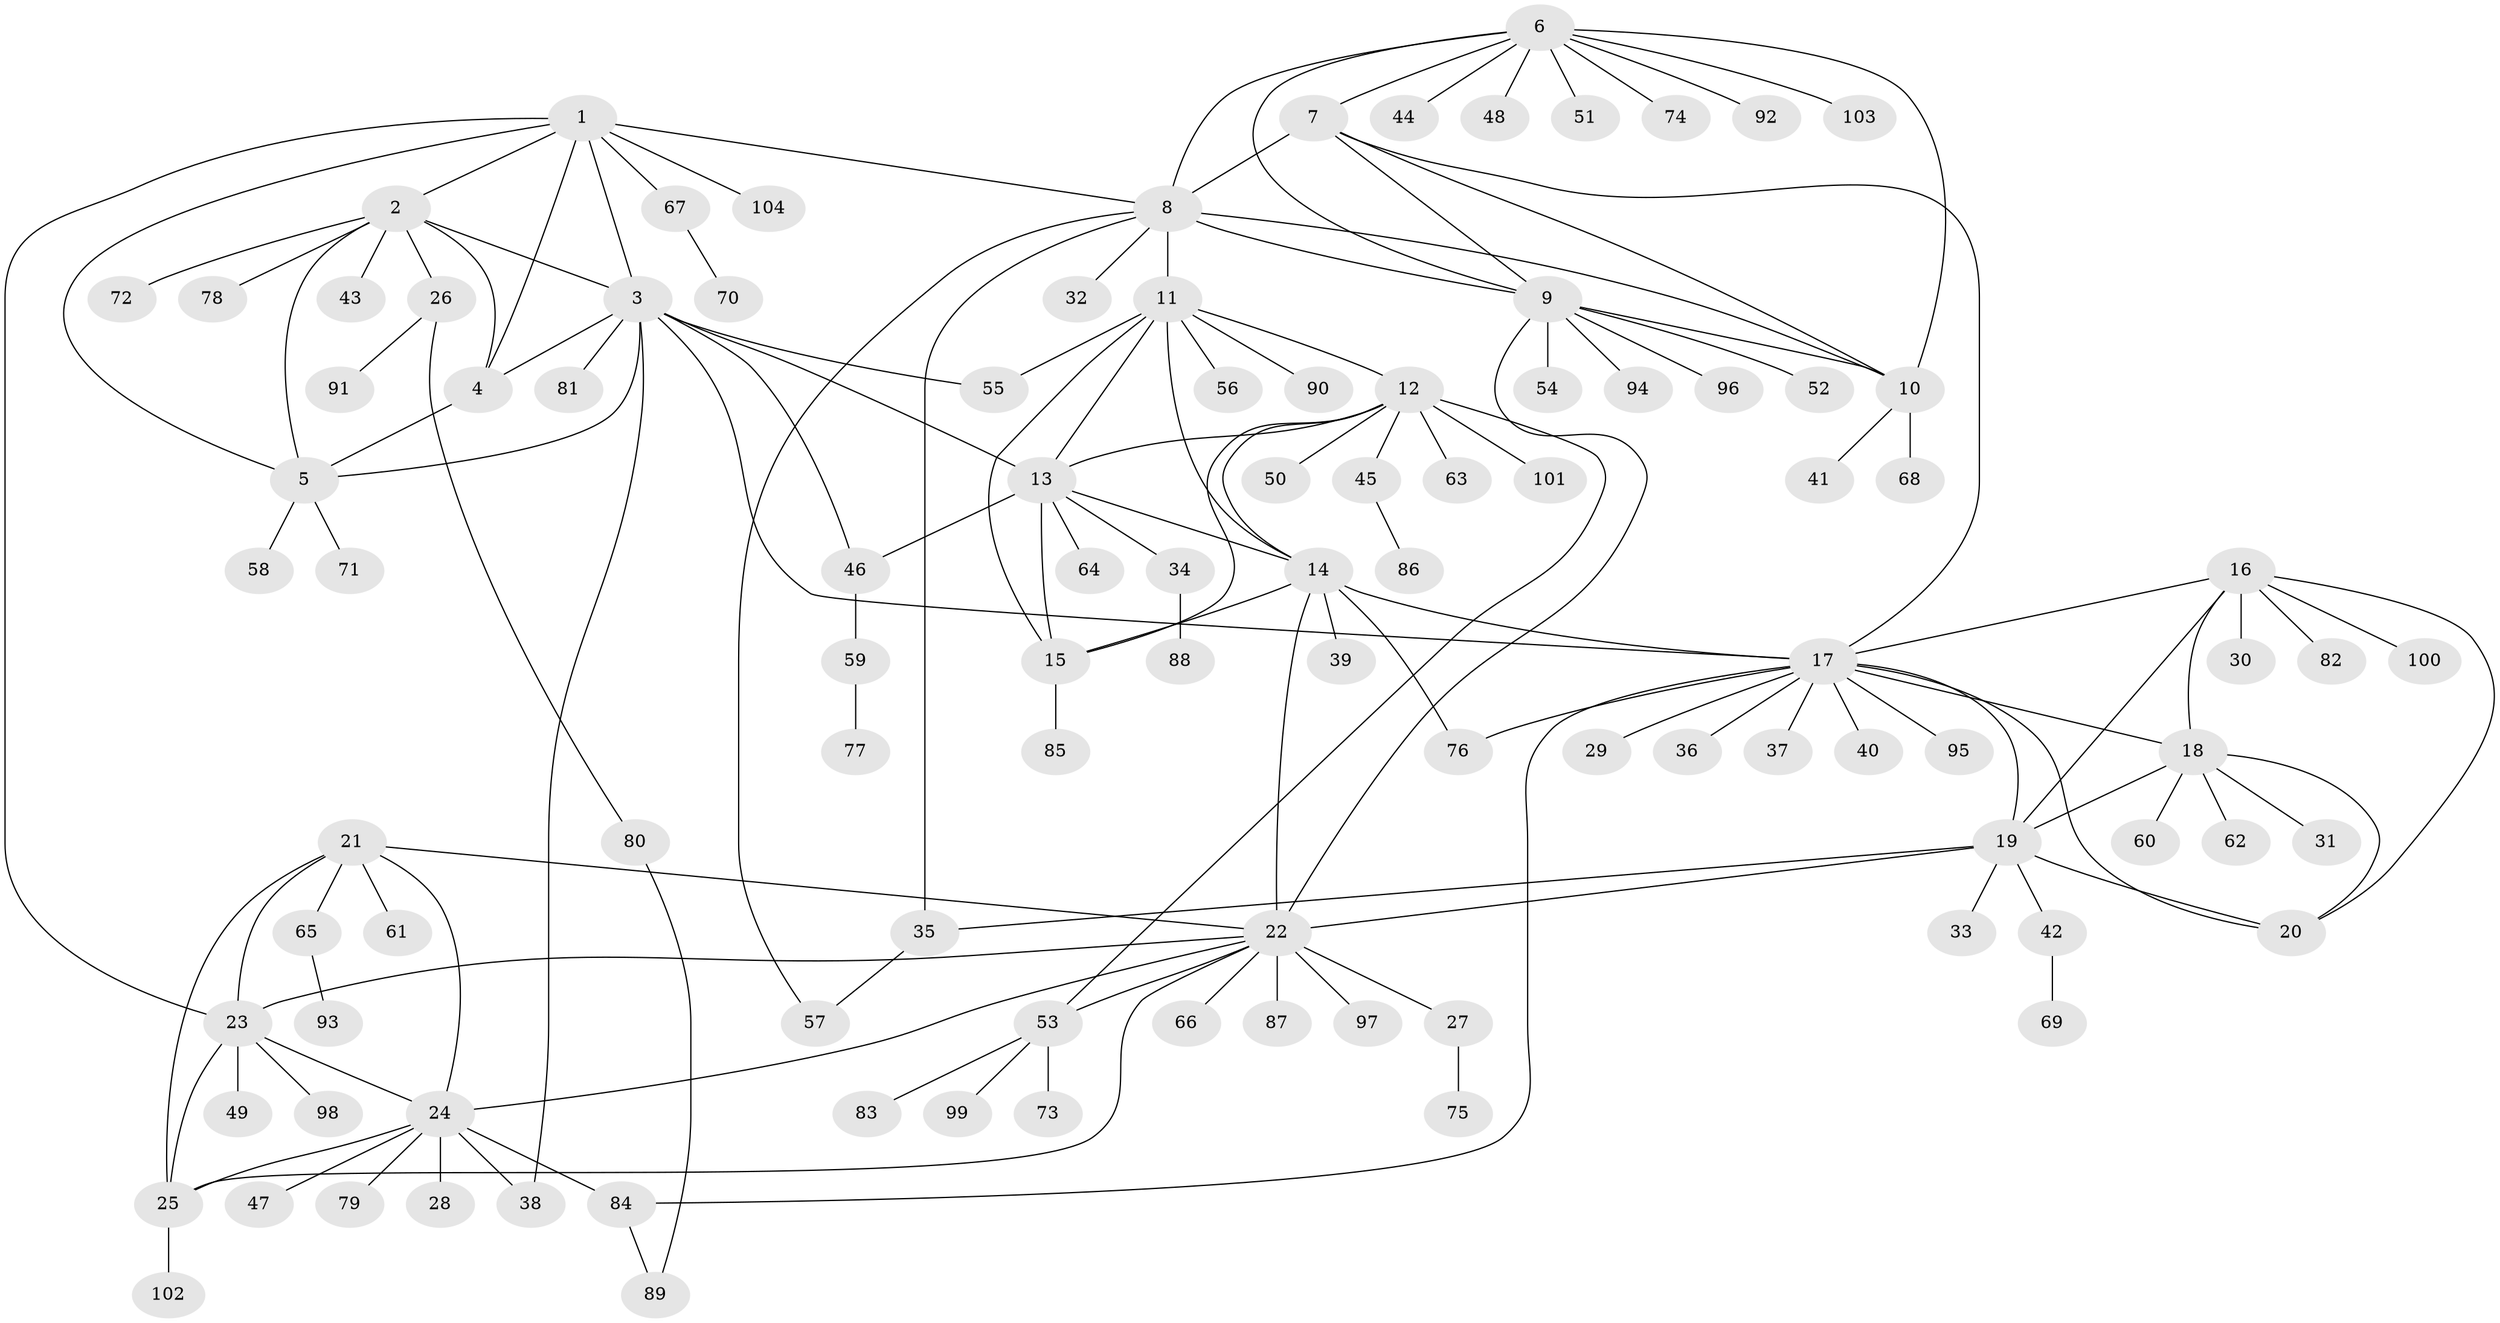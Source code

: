 // Generated by graph-tools (version 1.1) at 2025/11/02/27/25 16:11:37]
// undirected, 104 vertices, 148 edges
graph export_dot {
graph [start="1"]
  node [color=gray90,style=filled];
  1;
  2;
  3;
  4;
  5;
  6;
  7;
  8;
  9;
  10;
  11;
  12;
  13;
  14;
  15;
  16;
  17;
  18;
  19;
  20;
  21;
  22;
  23;
  24;
  25;
  26;
  27;
  28;
  29;
  30;
  31;
  32;
  33;
  34;
  35;
  36;
  37;
  38;
  39;
  40;
  41;
  42;
  43;
  44;
  45;
  46;
  47;
  48;
  49;
  50;
  51;
  52;
  53;
  54;
  55;
  56;
  57;
  58;
  59;
  60;
  61;
  62;
  63;
  64;
  65;
  66;
  67;
  68;
  69;
  70;
  71;
  72;
  73;
  74;
  75;
  76;
  77;
  78;
  79;
  80;
  81;
  82;
  83;
  84;
  85;
  86;
  87;
  88;
  89;
  90;
  91;
  92;
  93;
  94;
  95;
  96;
  97;
  98;
  99;
  100;
  101;
  102;
  103;
  104;
  1 -- 2;
  1 -- 3;
  1 -- 4;
  1 -- 5;
  1 -- 8;
  1 -- 23;
  1 -- 67;
  1 -- 104;
  2 -- 3;
  2 -- 4;
  2 -- 5;
  2 -- 26;
  2 -- 43;
  2 -- 72;
  2 -- 78;
  3 -- 4;
  3 -- 5;
  3 -- 13;
  3 -- 17;
  3 -- 38;
  3 -- 46;
  3 -- 55;
  3 -- 81;
  4 -- 5;
  5 -- 58;
  5 -- 71;
  6 -- 7;
  6 -- 8;
  6 -- 9;
  6 -- 10;
  6 -- 44;
  6 -- 48;
  6 -- 51;
  6 -- 74;
  6 -- 92;
  6 -- 103;
  7 -- 8;
  7 -- 9;
  7 -- 10;
  7 -- 17;
  8 -- 9;
  8 -- 10;
  8 -- 11;
  8 -- 32;
  8 -- 35;
  8 -- 57;
  9 -- 10;
  9 -- 22;
  9 -- 52;
  9 -- 54;
  9 -- 94;
  9 -- 96;
  10 -- 41;
  10 -- 68;
  11 -- 12;
  11 -- 13;
  11 -- 14;
  11 -- 15;
  11 -- 55;
  11 -- 56;
  11 -- 90;
  12 -- 13;
  12 -- 14;
  12 -- 15;
  12 -- 45;
  12 -- 50;
  12 -- 53;
  12 -- 63;
  12 -- 101;
  13 -- 14;
  13 -- 15;
  13 -- 34;
  13 -- 46;
  13 -- 64;
  14 -- 15;
  14 -- 17;
  14 -- 22;
  14 -- 39;
  14 -- 76;
  15 -- 85;
  16 -- 17;
  16 -- 18;
  16 -- 19;
  16 -- 20;
  16 -- 30;
  16 -- 82;
  16 -- 100;
  17 -- 18;
  17 -- 19;
  17 -- 20;
  17 -- 29;
  17 -- 36;
  17 -- 37;
  17 -- 40;
  17 -- 76;
  17 -- 84;
  17 -- 95;
  18 -- 19;
  18 -- 20;
  18 -- 31;
  18 -- 60;
  18 -- 62;
  19 -- 20;
  19 -- 22;
  19 -- 33;
  19 -- 35;
  19 -- 42;
  21 -- 22;
  21 -- 23;
  21 -- 24;
  21 -- 25;
  21 -- 61;
  21 -- 65;
  22 -- 23;
  22 -- 24;
  22 -- 25;
  22 -- 27;
  22 -- 53;
  22 -- 66;
  22 -- 87;
  22 -- 97;
  23 -- 24;
  23 -- 25;
  23 -- 49;
  23 -- 98;
  24 -- 25;
  24 -- 28;
  24 -- 38;
  24 -- 47;
  24 -- 79;
  24 -- 84;
  25 -- 102;
  26 -- 80;
  26 -- 91;
  27 -- 75;
  34 -- 88;
  35 -- 57;
  42 -- 69;
  45 -- 86;
  46 -- 59;
  53 -- 73;
  53 -- 83;
  53 -- 99;
  59 -- 77;
  65 -- 93;
  67 -- 70;
  80 -- 89;
  84 -- 89;
}

